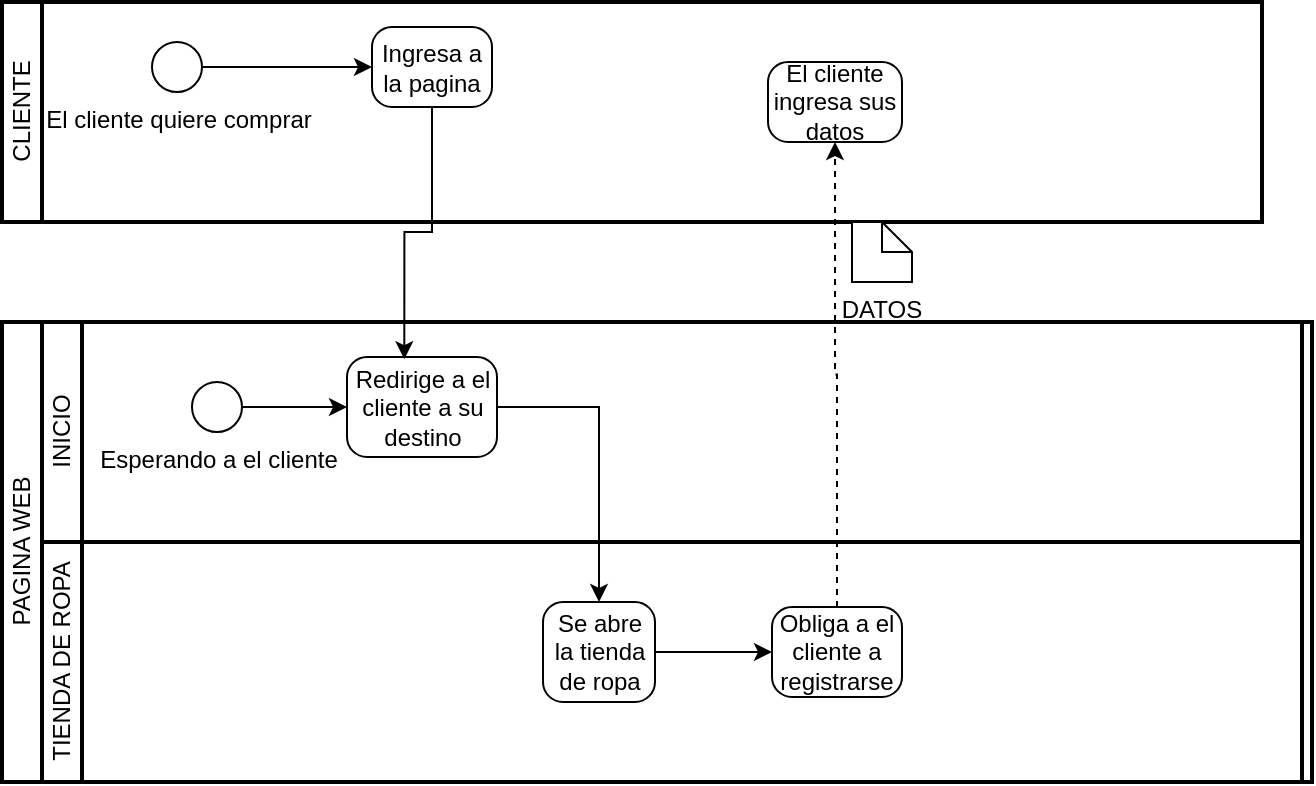 <mxfile version="18.0.2" type="github">
  <diagram id="prtHgNgQTEPvFCAcTncT" name="Page-1">
    <mxGraphModel dx="429" dy="820" grid="1" gridSize="10" guides="1" tooltips="1" connect="1" arrows="1" fold="1" page="1" pageScale="1" pageWidth="827" pageHeight="1169" math="0" shadow="0">
      <root>
        <mxCell id="0" />
        <mxCell id="1" parent="0" />
        <mxCell id="Lngs6z8u3s_FknMRa0aT-3" value="PAGINA WEB" style="swimlane;html=1;startSize=20;fontStyle=0;collapsible=0;horizontal=0;swimlaneLine=1;swimlaneFillColor=#ffffff;strokeWidth=2;" parent="1" vertex="1">
          <mxGeometry x="115" y="200" width="655" height="230" as="geometry" />
        </mxCell>
        <mxCell id="Lngs6z8u3s_FknMRa0aT-4" value="" style="swimlane;html=1;startSize=20;fontStyle=0;collapsible=0;horizontal=0;swimlaneLine=0;fillColor=none;" parent="Lngs6z8u3s_FknMRa0aT-3" vertex="1">
          <mxGeometry x="20" width="630" height="110" as="geometry" />
        </mxCell>
        <mxCell id="fAiqKkEpE5y309fUs9RH-31" value="INICIO" style="swimlane;html=1;startSize=20;fontStyle=0;collapsible=0;horizontal=0;swimlaneLine=1;swimlaneFillColor=#ffffff;strokeWidth=2;" vertex="1" parent="Lngs6z8u3s_FknMRa0aT-4">
          <mxGeometry width="630" height="110" as="geometry" />
        </mxCell>
        <mxCell id="fAiqKkEpE5y309fUs9RH-10" value="Esperando a el cliente" style="points=[[0.145,0.145,0],[0.5,0,0],[0.855,0.145,0],[1,0.5,0],[0.855,0.855,0],[0.5,1,0],[0.145,0.855,0],[0,0.5,0]];shape=mxgraph.bpmn.event;html=1;verticalLabelPosition=bottom;labelBackgroundColor=#ffffff;verticalAlign=top;align=center;perimeter=ellipsePerimeter;outlineConnect=0;aspect=fixed;outline=standard;symbol=general;" vertex="1" parent="fAiqKkEpE5y309fUs9RH-31">
          <mxGeometry x="75" y="30" width="25" height="25" as="geometry" />
        </mxCell>
        <mxCell id="fAiqKkEpE5y309fUs9RH-7" value="Redirige a el cliente a su destino" style="points=[[0.25,0,0],[0.5,0,0],[0.75,0,0],[1,0.25,0],[1,0.5,0],[1,0.75,0],[0.75,1,0],[0.5,1,0],[0.25,1,0],[0,0.75,0],[0,0.5,0],[0,0.25,0]];shape=mxgraph.bpmn.task;whiteSpace=wrap;rectStyle=rounded;size=10;taskMarker=abstract;" vertex="1" parent="fAiqKkEpE5y309fUs9RH-31">
          <mxGeometry x="152.5" y="17.5" width="75" height="50" as="geometry" />
        </mxCell>
        <mxCell id="fAiqKkEpE5y309fUs9RH-26" style="edgeStyle=orthogonalEdgeStyle;rounded=0;orthogonalLoop=1;jettySize=auto;html=1;exitX=1;exitY=0.5;exitDx=0;exitDy=0;exitPerimeter=0;entryX=0;entryY=0.5;entryDx=0;entryDy=0;entryPerimeter=0;" edge="1" parent="fAiqKkEpE5y309fUs9RH-31" source="fAiqKkEpE5y309fUs9RH-10" target="fAiqKkEpE5y309fUs9RH-7">
          <mxGeometry relative="1" as="geometry" />
        </mxCell>
        <mxCell id="Lngs6z8u3s_FknMRa0aT-10" value="" style="swimlane;html=1;startSize=20;fontStyle=0;collapsible=0;horizontal=0;swimlaneLine=0;fillColor=none;" parent="Lngs6z8u3s_FknMRa0aT-3" vertex="1">
          <mxGeometry x="20" y="110" width="630" height="120" as="geometry" />
        </mxCell>
        <mxCell id="Lngs6z8u3s_FknMRa0aT-12" value="TIENDA DE ROPA&lt;br&gt;" style="swimlane;html=1;startSize=20;fontStyle=0;collapsible=0;horizontal=0;swimlaneLine=1;swimlaneFillColor=#ffffff;strokeWidth=2;" parent="Lngs6z8u3s_FknMRa0aT-10" vertex="1">
          <mxGeometry width="630" height="120" as="geometry" />
        </mxCell>
        <mxCell id="fAiqKkEpE5y309fUs9RH-41" style="edgeStyle=orthogonalEdgeStyle;rounded=0;orthogonalLoop=1;jettySize=auto;html=1;exitX=1;exitY=0.5;exitDx=0;exitDy=0;exitPerimeter=0;entryX=0;entryY=0.5;entryDx=0;entryDy=0;entryPerimeter=0;" edge="1" parent="Lngs6z8u3s_FknMRa0aT-12" source="fAiqKkEpE5y309fUs9RH-37" target="fAiqKkEpE5y309fUs9RH-40">
          <mxGeometry relative="1" as="geometry" />
        </mxCell>
        <mxCell id="fAiqKkEpE5y309fUs9RH-37" value="Se abre la tienda de ropa" style="points=[[0.25,0,0],[0.5,0,0],[0.75,0,0],[1,0.25,0],[1,0.5,0],[1,0.75,0],[0.75,1,0],[0.5,1,0],[0.25,1,0],[0,0.75,0],[0,0.5,0],[0,0.25,0]];shape=mxgraph.bpmn.task;whiteSpace=wrap;rectStyle=rounded;size=10;taskMarker=abstract;" vertex="1" parent="Lngs6z8u3s_FknMRa0aT-12">
          <mxGeometry x="250.5" y="30" width="56" height="50" as="geometry" />
        </mxCell>
        <mxCell id="fAiqKkEpE5y309fUs9RH-40" value="Obliga a el cliente a registrarse" style="points=[[0.25,0,0],[0.5,0,0],[0.75,0,0],[1,0.25,0],[1,0.5,0],[1,0.75,0],[0.75,1,0],[0.5,1,0],[0.25,1,0],[0,0.75,0],[0,0.5,0],[0,0.25,0]];shape=mxgraph.bpmn.task;whiteSpace=wrap;rectStyle=rounded;size=10;taskMarker=abstract;" vertex="1" parent="Lngs6z8u3s_FknMRa0aT-12">
          <mxGeometry x="365" y="32.5" width="65" height="45" as="geometry" />
        </mxCell>
        <mxCell id="fAiqKkEpE5y309fUs9RH-34" style="edgeStyle=orthogonalEdgeStyle;rounded=0;orthogonalLoop=1;jettySize=auto;html=1;exitX=1;exitY=0.5;exitDx=0;exitDy=0;exitPerimeter=0;entryX=0.5;entryY=0;entryDx=0;entryDy=0;entryPerimeter=0;" edge="1" parent="Lngs6z8u3s_FknMRa0aT-3" source="fAiqKkEpE5y309fUs9RH-7" target="fAiqKkEpE5y309fUs9RH-37">
          <mxGeometry relative="1" as="geometry">
            <mxPoint x="281" y="42.5" as="targetPoint" />
          </mxGeometry>
        </mxCell>
        <mxCell id="Lngs6z8u3s_FknMRa0aT-11" value="CLIENTE" style="swimlane;html=1;startSize=20;fontStyle=0;collapsible=0;horizontal=0;swimlaneLine=1;swimlaneFillColor=#ffffff;strokeWidth=2;" parent="1" vertex="1">
          <mxGeometry x="115" y="40" width="630" height="110" as="geometry" />
        </mxCell>
        <mxCell id="Lngs6z8u3s_FknMRa0aT-13" value="&lt;font color=&quot;#000000&quot;&gt;El cliente quiere comprar&lt;/font&gt;" style="points=[[0.145,0.145,0],[0.5,0,0],[0.855,0.145,0],[1,0.5,0],[0.855,0.855,0],[0.5,1,0],[0.145,0.855,0],[0,0.5,0]];shape=mxgraph.bpmn.event;html=1;verticalLabelPosition=bottom;labelBackgroundColor=#ffffff;verticalAlign=top;align=center;perimeter=ellipsePerimeter;outlineConnect=0;aspect=fixed;outline=standard;symbol=general;" parent="Lngs6z8u3s_FknMRa0aT-11" vertex="1">
          <mxGeometry x="75" y="20" width="25" height="25" as="geometry" />
        </mxCell>
        <mxCell id="Lngs6z8u3s_FknMRa0aT-17" value="Ingresa a la pagina" style="points=[[0.25,0,0],[0.5,0,0],[0.75,0,0],[1,0.25,0],[1,0.5,0],[1,0.75,0],[0.75,1,0],[0.5,1,0],[0.25,1,0],[0,0.75,0],[0,0.5,0],[0,0.25,0]];shape=mxgraph.bpmn.task;whiteSpace=wrap;rectStyle=rounded;size=10;taskMarker=abstract;fontColor=#000000;" parent="Lngs6z8u3s_FknMRa0aT-11" vertex="1">
          <mxGeometry x="185" y="12.5" width="60" height="40" as="geometry" />
        </mxCell>
        <mxCell id="Lngs6z8u3s_FknMRa0aT-16" style="edgeStyle=orthogonalEdgeStyle;rounded=0;orthogonalLoop=1;jettySize=auto;html=1;exitX=1;exitY=0.5;exitDx=0;exitDy=0;exitPerimeter=0;fontColor=#000000;strokeColor=#000000;entryX=0;entryY=0.5;entryDx=0;entryDy=0;entryPerimeter=0;" parent="Lngs6z8u3s_FknMRa0aT-11" source="Lngs6z8u3s_FknMRa0aT-13" edge="1" target="Lngs6z8u3s_FknMRa0aT-17">
          <mxGeometry relative="1" as="geometry">
            <mxPoint x="155" y="33" as="targetPoint" />
          </mxGeometry>
        </mxCell>
        <mxCell id="fAiqKkEpE5y309fUs9RH-43" value="El cliente ingresa sus datos" style="points=[[0.25,0,0],[0.5,0,0],[0.75,0,0],[1,0.25,0],[1,0.5,0],[1,0.75,0],[0.75,1,0],[0.5,1,0],[0.25,1,0],[0,0.75,0],[0,0.5,0],[0,0.25,0]];shape=mxgraph.bpmn.task;whiteSpace=wrap;rectStyle=rounded;size=10;taskMarker=abstract;" vertex="1" parent="Lngs6z8u3s_FknMRa0aT-11">
          <mxGeometry x="383" y="30" width="67" height="40" as="geometry" />
        </mxCell>
        <mxCell id="fAiqKkEpE5y309fUs9RH-1" style="edgeStyle=orthogonalEdgeStyle;rounded=0;orthogonalLoop=1;jettySize=auto;html=1;exitX=0.5;exitY=1;exitDx=0;exitDy=0;exitPerimeter=0;entryX=0.382;entryY=0.022;entryDx=0;entryDy=0;entryPerimeter=0;" edge="1" parent="1" source="Lngs6z8u3s_FknMRa0aT-17" target="fAiqKkEpE5y309fUs9RH-7">
          <mxGeometry relative="1" as="geometry">
            <mxPoint x="325" y="100" as="targetPoint" />
          </mxGeometry>
        </mxCell>
        <mxCell id="fAiqKkEpE5y309fUs9RH-42" style="edgeStyle=orthogonalEdgeStyle;rounded=0;orthogonalLoop=1;jettySize=auto;html=1;exitX=0.5;exitY=0;exitDx=0;exitDy=0;exitPerimeter=0;dashed=1;" edge="1" parent="1" source="fAiqKkEpE5y309fUs9RH-40" target="fAiqKkEpE5y309fUs9RH-43">
          <mxGeometry relative="1" as="geometry">
            <mxPoint x="533" y="110" as="targetPoint" />
          </mxGeometry>
        </mxCell>
        <mxCell id="fAiqKkEpE5y309fUs9RH-44" value="DATOS" style="shape=mxgraph.bpmn.data;labelPosition=center;verticalLabelPosition=bottom;align=center;verticalAlign=top;whiteSpace=wrap;size=15;html=1;" vertex="1" parent="1">
          <mxGeometry x="540" y="150" width="30" height="30" as="geometry" />
        </mxCell>
      </root>
    </mxGraphModel>
  </diagram>
</mxfile>
